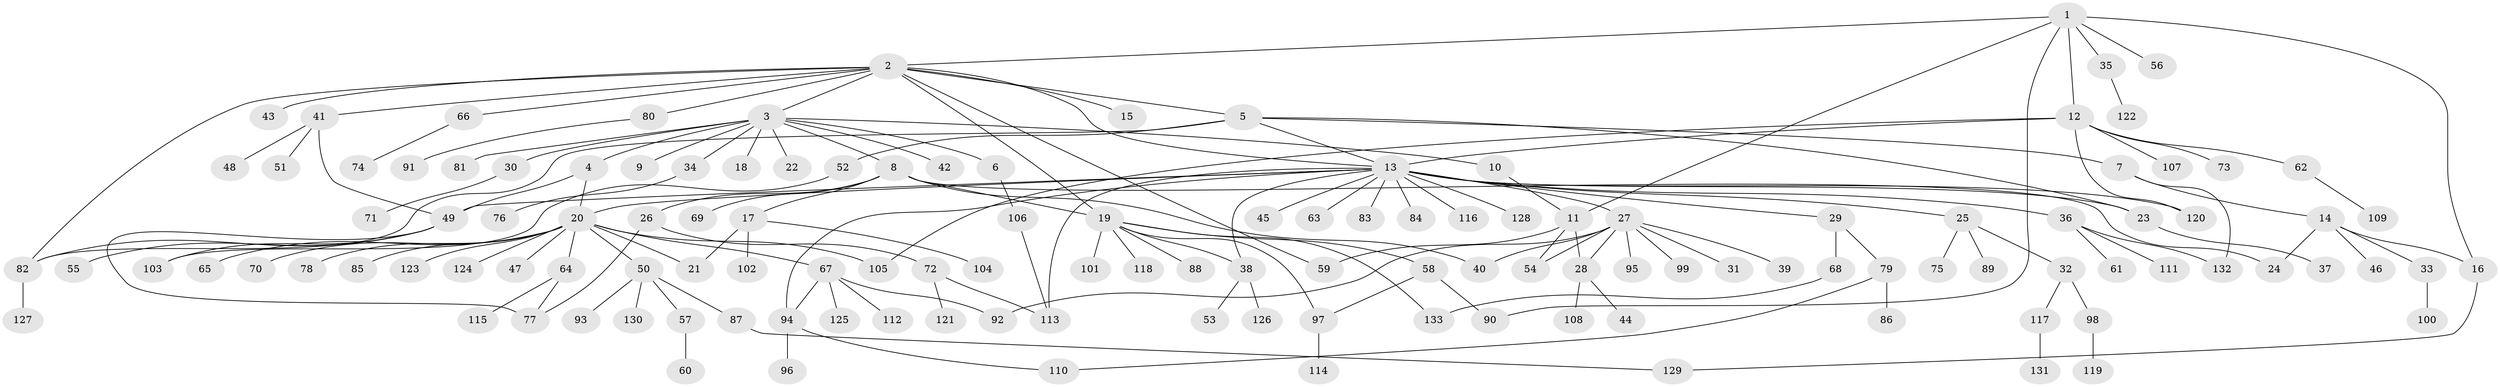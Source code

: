 // Generated by graph-tools (version 1.1) at 2025/25/03/09/25 03:25:54]
// undirected, 133 vertices, 165 edges
graph export_dot {
graph [start="1"]
  node [color=gray90,style=filled];
  1;
  2;
  3;
  4;
  5;
  6;
  7;
  8;
  9;
  10;
  11;
  12;
  13;
  14;
  15;
  16;
  17;
  18;
  19;
  20;
  21;
  22;
  23;
  24;
  25;
  26;
  27;
  28;
  29;
  30;
  31;
  32;
  33;
  34;
  35;
  36;
  37;
  38;
  39;
  40;
  41;
  42;
  43;
  44;
  45;
  46;
  47;
  48;
  49;
  50;
  51;
  52;
  53;
  54;
  55;
  56;
  57;
  58;
  59;
  60;
  61;
  62;
  63;
  64;
  65;
  66;
  67;
  68;
  69;
  70;
  71;
  72;
  73;
  74;
  75;
  76;
  77;
  78;
  79;
  80;
  81;
  82;
  83;
  84;
  85;
  86;
  87;
  88;
  89;
  90;
  91;
  92;
  93;
  94;
  95;
  96;
  97;
  98;
  99;
  100;
  101;
  102;
  103;
  104;
  105;
  106;
  107;
  108;
  109;
  110;
  111;
  112;
  113;
  114;
  115;
  116;
  117;
  118;
  119;
  120;
  121;
  122;
  123;
  124;
  125;
  126;
  127;
  128;
  129;
  130;
  131;
  132;
  133;
  1 -- 2;
  1 -- 11;
  1 -- 12;
  1 -- 16;
  1 -- 35;
  1 -- 56;
  1 -- 90;
  2 -- 3;
  2 -- 5;
  2 -- 13;
  2 -- 15;
  2 -- 19;
  2 -- 41;
  2 -- 43;
  2 -- 59;
  2 -- 66;
  2 -- 80;
  2 -- 82;
  3 -- 4;
  3 -- 6;
  3 -- 8;
  3 -- 9;
  3 -- 10;
  3 -- 18;
  3 -- 22;
  3 -- 30;
  3 -- 34;
  3 -- 42;
  3 -- 81;
  4 -- 20;
  4 -- 49;
  5 -- 7;
  5 -- 13;
  5 -- 23;
  5 -- 52;
  5 -- 82;
  6 -- 106;
  7 -- 14;
  7 -- 132;
  8 -- 17;
  8 -- 19;
  8 -- 24;
  8 -- 26;
  8 -- 40;
  8 -- 69;
  10 -- 11;
  11 -- 28;
  11 -- 54;
  11 -- 59;
  12 -- 13;
  12 -- 62;
  12 -- 73;
  12 -- 105;
  12 -- 107;
  12 -- 120;
  13 -- 20;
  13 -- 23;
  13 -- 25;
  13 -- 27;
  13 -- 29;
  13 -- 36;
  13 -- 38;
  13 -- 45;
  13 -- 49;
  13 -- 63;
  13 -- 83;
  13 -- 84;
  13 -- 94;
  13 -- 113;
  13 -- 116;
  13 -- 120;
  13 -- 128;
  14 -- 16;
  14 -- 24;
  14 -- 33;
  14 -- 46;
  16 -- 129;
  17 -- 21;
  17 -- 102;
  17 -- 104;
  19 -- 38;
  19 -- 58;
  19 -- 88;
  19 -- 97;
  19 -- 101;
  19 -- 118;
  19 -- 133;
  20 -- 21;
  20 -- 47;
  20 -- 50;
  20 -- 64;
  20 -- 65;
  20 -- 67;
  20 -- 70;
  20 -- 78;
  20 -- 85;
  20 -- 105;
  20 -- 123;
  20 -- 124;
  23 -- 37;
  25 -- 32;
  25 -- 75;
  25 -- 89;
  26 -- 72;
  26 -- 77;
  27 -- 28;
  27 -- 31;
  27 -- 39;
  27 -- 40;
  27 -- 54;
  27 -- 92;
  27 -- 95;
  27 -- 99;
  28 -- 44;
  28 -- 108;
  29 -- 68;
  29 -- 79;
  30 -- 71;
  32 -- 98;
  32 -- 117;
  33 -- 100;
  34 -- 76;
  35 -- 122;
  36 -- 61;
  36 -- 111;
  36 -- 132;
  38 -- 53;
  38 -- 126;
  41 -- 48;
  41 -- 49;
  41 -- 51;
  49 -- 55;
  49 -- 77;
  49 -- 82;
  49 -- 103;
  50 -- 57;
  50 -- 87;
  50 -- 93;
  50 -- 130;
  52 -- 103;
  57 -- 60;
  58 -- 90;
  58 -- 97;
  62 -- 109;
  64 -- 77;
  64 -- 115;
  66 -- 74;
  67 -- 92;
  67 -- 94;
  67 -- 112;
  67 -- 125;
  68 -- 133;
  72 -- 113;
  72 -- 121;
  79 -- 86;
  79 -- 110;
  80 -- 91;
  82 -- 127;
  87 -- 129;
  94 -- 96;
  94 -- 110;
  97 -- 114;
  98 -- 119;
  106 -- 113;
  117 -- 131;
}
